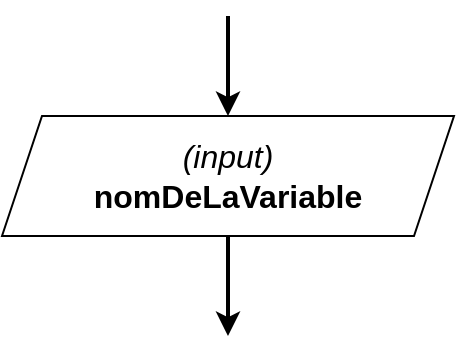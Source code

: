 <mxfile version="20.3.0" type="device"><diagram id="R0t7KbOXV2C5OuFTfxca" name="Page-1"><mxGraphModel dx="1102" dy="685" grid="1" gridSize="10" guides="1" tooltips="1" connect="1" arrows="1" fold="1" page="1" pageScale="1" pageWidth="827" pageHeight="1169" math="0" shadow="0"><root><mxCell id="0"/><mxCell id="1" parent="0"/><mxCell id="xtGb9-HDOsVMeG9Gt917-2" value="" style="endArrow=classic;html=1;rounded=0;entryX=0.5;entryY=0;entryDx=0;entryDy=0;strokeWidth=2;" edge="1" parent="1"><mxGeometry width="50" height="50" relative="1" as="geometry"><mxPoint x="414" y="50" as="sourcePoint"/><mxPoint x="414" y="100" as="targetPoint"/></mxGeometry></mxCell><mxCell id="xtGb9-HDOsVMeG9Gt917-4" style="edgeStyle=orthogonalEdgeStyle;rounded=0;orthogonalLoop=1;jettySize=auto;html=1;exitX=0.5;exitY=1;exitDx=0;exitDy=0;fontSize=16;strokeWidth=2;" edge="1" parent="1" source="xtGb9-HDOsVMeG9Gt917-3"><mxGeometry relative="1" as="geometry"><mxPoint x="414" y="210" as="targetPoint"/></mxGeometry></mxCell><mxCell id="xtGb9-HDOsVMeG9Gt917-3" value="&lt;font style=&quot;font-size: 16px;&quot;&gt;&lt;i&gt;(input)&lt;/i&gt;&lt;br&gt;&lt;b&gt;nomDeLaVariable&lt;/b&gt;&lt;br&gt;&lt;/font&gt;" style="shape=parallelogram;perimeter=parallelogramPerimeter;whiteSpace=wrap;html=1;fixedSize=1;" vertex="1" parent="1"><mxGeometry x="301" y="100" width="226" height="60" as="geometry"/></mxCell></root></mxGraphModel></diagram></mxfile>